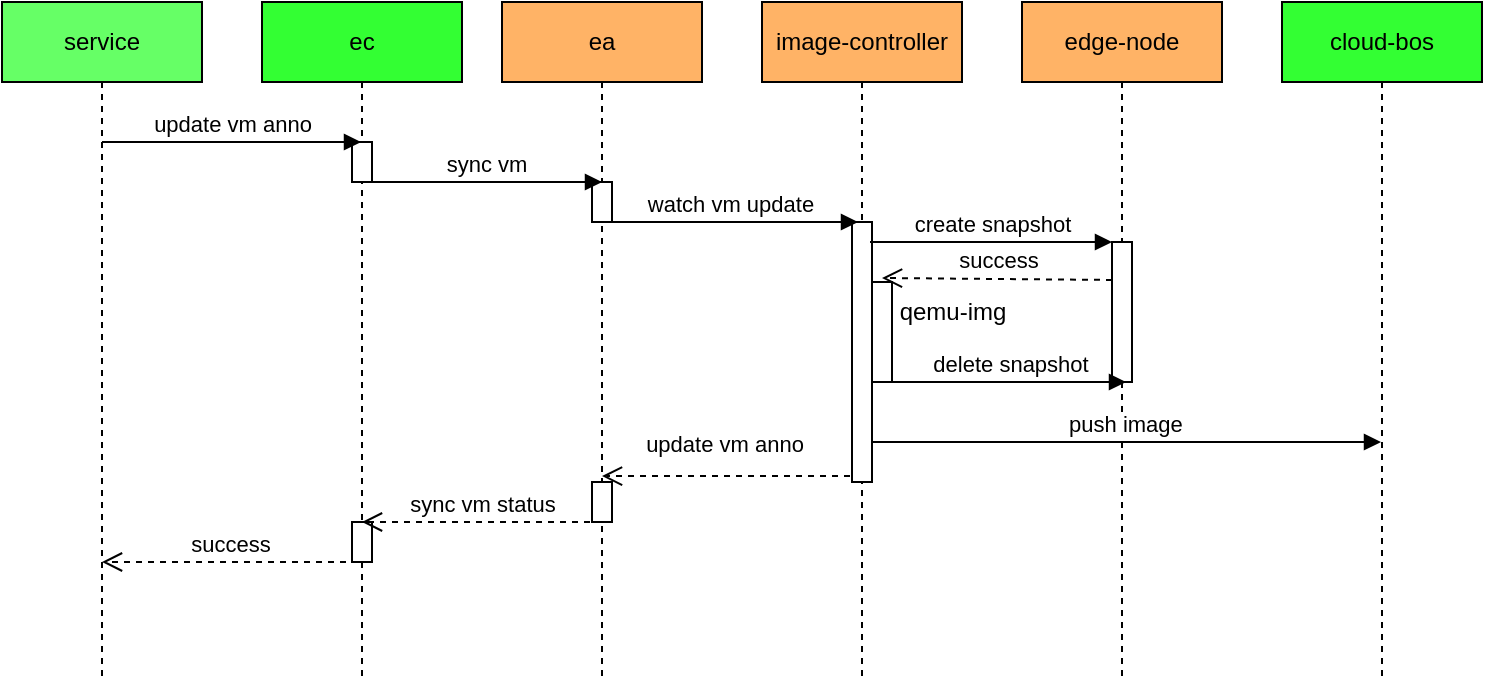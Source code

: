 <mxfile version="13.10.4" type="github">
  <diagram id="vDKrsg2r3aWzpiPaRx9S" name="Page-1">
    <mxGraphModel dx="786" dy="459" grid="1" gridSize="10" guides="1" tooltips="1" connect="1" arrows="1" fold="1" page="1" pageScale="1" pageWidth="827" pageHeight="1169" math="0" shadow="0">
      <root>
        <mxCell id="0" />
        <mxCell id="1" parent="0" />
        <mxCell id="dqhMgl3KdzNjkr8ls9Ie-1" value="service" style="shape=umlLifeline;perimeter=lifelinePerimeter;whiteSpace=wrap;html=1;container=1;collapsible=0;recursiveResize=0;outlineConnect=0;fillColor=#66FF66;" parent="1" vertex="1">
          <mxGeometry x="10" y="30" width="100" height="340" as="geometry" />
        </mxCell>
        <mxCell id="dqhMgl3KdzNjkr8ls9Ie-2" value="ec" style="shape=umlLifeline;perimeter=lifelinePerimeter;whiteSpace=wrap;html=1;container=1;collapsible=0;recursiveResize=0;outlineConnect=0;fillColor=#33FF33;" parent="1" vertex="1">
          <mxGeometry x="140" y="30" width="100" height="340" as="geometry" />
        </mxCell>
        <mxCell id="dqhMgl3KdzNjkr8ls9Ie-12" value="" style="html=1;points=[];perimeter=orthogonalPerimeter;" parent="dqhMgl3KdzNjkr8ls9Ie-2" vertex="1">
          <mxGeometry x="45" y="70" width="10" height="20" as="geometry" />
        </mxCell>
        <mxCell id="dqhMgl3KdzNjkr8ls9Ie-29" value="" style="html=1;points=[];perimeter=orthogonalPerimeter;" parent="dqhMgl3KdzNjkr8ls9Ie-2" vertex="1">
          <mxGeometry x="45" y="260" width="10" height="20" as="geometry" />
        </mxCell>
        <mxCell id="dqhMgl3KdzNjkr8ls9Ie-3" value="ea" style="shape=umlLifeline;perimeter=lifelinePerimeter;whiteSpace=wrap;html=1;container=1;collapsible=0;recursiveResize=0;outlineConnect=0;fillColor=#FFB366;" parent="1" vertex="1">
          <mxGeometry x="260" y="30" width="100" height="340" as="geometry" />
        </mxCell>
        <mxCell id="dqhMgl3KdzNjkr8ls9Ie-13" value="" style="html=1;points=[];perimeter=orthogonalPerimeter;" parent="dqhMgl3KdzNjkr8ls9Ie-3" vertex="1">
          <mxGeometry x="45" y="90" width="10" height="20" as="geometry" />
        </mxCell>
        <mxCell id="dqhMgl3KdzNjkr8ls9Ie-26" value="" style="html=1;points=[];perimeter=orthogonalPerimeter;" parent="dqhMgl3KdzNjkr8ls9Ie-3" vertex="1">
          <mxGeometry x="45" y="240" width="10" height="20" as="geometry" />
        </mxCell>
        <mxCell id="dqhMgl3KdzNjkr8ls9Ie-4" value="image-controller" style="shape=umlLifeline;perimeter=lifelinePerimeter;whiteSpace=wrap;html=1;container=1;collapsible=0;recursiveResize=0;outlineConnect=0;fillColor=#FFB366;" parent="1" vertex="1">
          <mxGeometry x="390" y="30" width="100" height="340" as="geometry" />
        </mxCell>
        <mxCell id="dqhMgl3KdzNjkr8ls9Ie-15" value="" style="html=1;points=[];perimeter=orthogonalPerimeter;" parent="dqhMgl3KdzNjkr8ls9Ie-4" vertex="1">
          <mxGeometry x="45" y="110" width="10" height="130" as="geometry" />
        </mxCell>
        <mxCell id="dqhMgl3KdzNjkr8ls9Ie-5" value="edge-node" style="shape=umlLifeline;perimeter=lifelinePerimeter;whiteSpace=wrap;html=1;container=1;collapsible=0;recursiveResize=0;outlineConnect=0;fillColor=#FFB366;" parent="1" vertex="1">
          <mxGeometry x="520" y="30" width="100" height="340" as="geometry" />
        </mxCell>
        <mxCell id="dqhMgl3KdzNjkr8ls9Ie-22" value="" style="html=1;points=[];perimeter=orthogonalPerimeter;" parent="dqhMgl3KdzNjkr8ls9Ie-5" vertex="1">
          <mxGeometry x="45" y="120" width="10" height="70" as="geometry" />
        </mxCell>
        <mxCell id="dqhMgl3KdzNjkr8ls9Ie-6" value="cloud-bos" style="shape=umlLifeline;perimeter=lifelinePerimeter;whiteSpace=wrap;html=1;container=1;collapsible=0;recursiveResize=0;outlineConnect=0;fillColor=#33FF33;" parent="1" vertex="1">
          <mxGeometry x="650" y="30" width="100" height="340" as="geometry" />
        </mxCell>
        <mxCell id="dqhMgl3KdzNjkr8ls9Ie-11" value="update vm anno" style="html=1;verticalAlign=bottom;endArrow=block;" parent="1" source="dqhMgl3KdzNjkr8ls9Ie-1" target="dqhMgl3KdzNjkr8ls9Ie-2" edge="1">
          <mxGeometry width="80" relative="1" as="geometry">
            <mxPoint x="60" y="100" as="sourcePoint" />
            <mxPoint x="140" y="100" as="targetPoint" />
            <Array as="points">
              <mxPoint x="140" y="100" />
            </Array>
          </mxGeometry>
        </mxCell>
        <mxCell id="dqhMgl3KdzNjkr8ls9Ie-14" value="sync vm" style="html=1;verticalAlign=bottom;endArrow=block;exitX=0.8;exitY=1;exitDx=0;exitDy=0;exitPerimeter=0;" parent="1" source="dqhMgl3KdzNjkr8ls9Ie-12" edge="1">
          <mxGeometry width="80" relative="1" as="geometry">
            <mxPoint x="210" y="120" as="sourcePoint" />
            <mxPoint x="310" y="120" as="targetPoint" />
            <Array as="points" />
          </mxGeometry>
        </mxCell>
        <mxCell id="dqhMgl3KdzNjkr8ls9Ie-16" value="watch vm update" style="html=1;verticalAlign=bottom;endArrow=block;exitX=0.8;exitY=1;exitDx=0;exitDy=0;exitPerimeter=0;entryX=0.3;entryY=0;entryDx=0;entryDy=0;entryPerimeter=0;" parent="1" target="dqhMgl3KdzNjkr8ls9Ie-15" edge="1">
          <mxGeometry width="80" relative="1" as="geometry">
            <mxPoint x="310" y="140" as="sourcePoint" />
            <mxPoint x="427" y="140" as="targetPoint" />
            <Array as="points">
              <mxPoint x="377.5" y="140" />
            </Array>
          </mxGeometry>
        </mxCell>
        <mxCell id="dqhMgl3KdzNjkr8ls9Ie-23" value="create snapshot" style="html=1;verticalAlign=bottom;endArrow=block;entryX=0;entryY=0;" parent="1" target="dqhMgl3KdzNjkr8ls9Ie-22" edge="1">
          <mxGeometry relative="1" as="geometry">
            <mxPoint x="444" y="150" as="sourcePoint" />
          </mxGeometry>
        </mxCell>
        <mxCell id="dqhMgl3KdzNjkr8ls9Ie-27" value="update vm anno" style="html=1;verticalAlign=bottom;endArrow=open;dashed=1;endSize=8;exitX=-0.1;exitY=0.977;exitDx=0;exitDy=0;exitPerimeter=0;" parent="1" source="dqhMgl3KdzNjkr8ls9Ie-15" target="dqhMgl3KdzNjkr8ls9Ie-3" edge="1">
          <mxGeometry x="0.028" y="-7" relative="1" as="geometry">
            <mxPoint x="440" y="230" as="sourcePoint" />
            <mxPoint x="360" y="230" as="targetPoint" />
            <mxPoint as="offset" />
          </mxGeometry>
        </mxCell>
        <mxCell id="dqhMgl3KdzNjkr8ls9Ie-28" value="&lt;font style=&quot;font-size: 11px&quot;&gt;sync vm status&lt;/font&gt;" style="html=1;verticalAlign=bottom;endArrow=open;dashed=1;endSize=8;exitX=0.5;exitY=1;exitDx=0;exitDy=0;exitPerimeter=0;" parent="1" source="dqhMgl3KdzNjkr8ls9Ie-26" target="dqhMgl3KdzNjkr8ls9Ie-2" edge="1">
          <mxGeometry relative="1" as="geometry">
            <mxPoint x="300" y="250" as="sourcePoint" />
            <mxPoint x="190" y="250" as="targetPoint" />
          </mxGeometry>
        </mxCell>
        <mxCell id="dqhMgl3KdzNjkr8ls9Ie-30" value="success" style="html=1;verticalAlign=bottom;endArrow=open;dashed=1;endSize=8;exitX=0.3;exitY=1;exitDx=0;exitDy=0;exitPerimeter=0;" parent="1" source="dqhMgl3KdzNjkr8ls9Ie-29" target="dqhMgl3KdzNjkr8ls9Ie-1" edge="1">
          <mxGeometry relative="1" as="geometry">
            <mxPoint x="180" y="270" as="sourcePoint" />
            <mxPoint x="70" y="270" as="targetPoint" />
          </mxGeometry>
        </mxCell>
        <mxCell id="dqhMgl3KdzNjkr8ls9Ie-33" value="success" style="html=1;verticalAlign=bottom;endArrow=open;dashed=1;endSize=8;exitX=0;exitY=0.271;exitDx=0;exitDy=0;exitPerimeter=0;" parent="1" source="dqhMgl3KdzNjkr8ls9Ie-22" edge="1">
          <mxGeometry relative="1" as="geometry">
            <mxPoint x="560" y="170" as="sourcePoint" />
            <mxPoint x="450" y="168" as="targetPoint" />
            <Array as="points" />
          </mxGeometry>
        </mxCell>
        <mxCell id="dqhMgl3KdzNjkr8ls9Ie-37" value="" style="html=1;points=[];perimeter=orthogonalPerimeter;" parent="1" vertex="1">
          <mxGeometry x="445" y="170" width="10" height="50" as="geometry" />
        </mxCell>
        <mxCell id="dqhMgl3KdzNjkr8ls9Ie-39" value="qemu-img" style="text;html=1;resizable=0;autosize=1;align=center;verticalAlign=middle;points=[];fillColor=none;strokeColor=none;rounded=0;" parent="1" vertex="1">
          <mxGeometry x="450" y="175" width="70" height="20" as="geometry" />
        </mxCell>
        <mxCell id="dqhMgl3KdzNjkr8ls9Ie-41" value="delete snapshot" style="html=1;verticalAlign=bottom;endArrow=block;exitX=0.8;exitY=1;exitDx=0;exitDy=0;exitPerimeter=0;" parent="1" edge="1">
          <mxGeometry width="80" relative="1" as="geometry">
            <mxPoint x="455" y="220" as="sourcePoint" />
            <mxPoint x="572" y="220" as="targetPoint" />
            <Array as="points">
              <mxPoint x="522.5" y="220" />
            </Array>
          </mxGeometry>
        </mxCell>
        <mxCell id="dqhMgl3KdzNjkr8ls9Ie-42" value="push image&amp;nbsp;" style="html=1;verticalAlign=bottom;endArrow=block;" parent="1" source="dqhMgl3KdzNjkr8ls9Ie-15" target="dqhMgl3KdzNjkr8ls9Ie-6" edge="1">
          <mxGeometry width="80" relative="1" as="geometry">
            <mxPoint x="490" y="250" as="sourcePoint" />
            <mxPoint x="607" y="250" as="targetPoint" />
            <Array as="points">
              <mxPoint x="557.5" y="250" />
            </Array>
          </mxGeometry>
        </mxCell>
      </root>
    </mxGraphModel>
  </diagram>
</mxfile>
